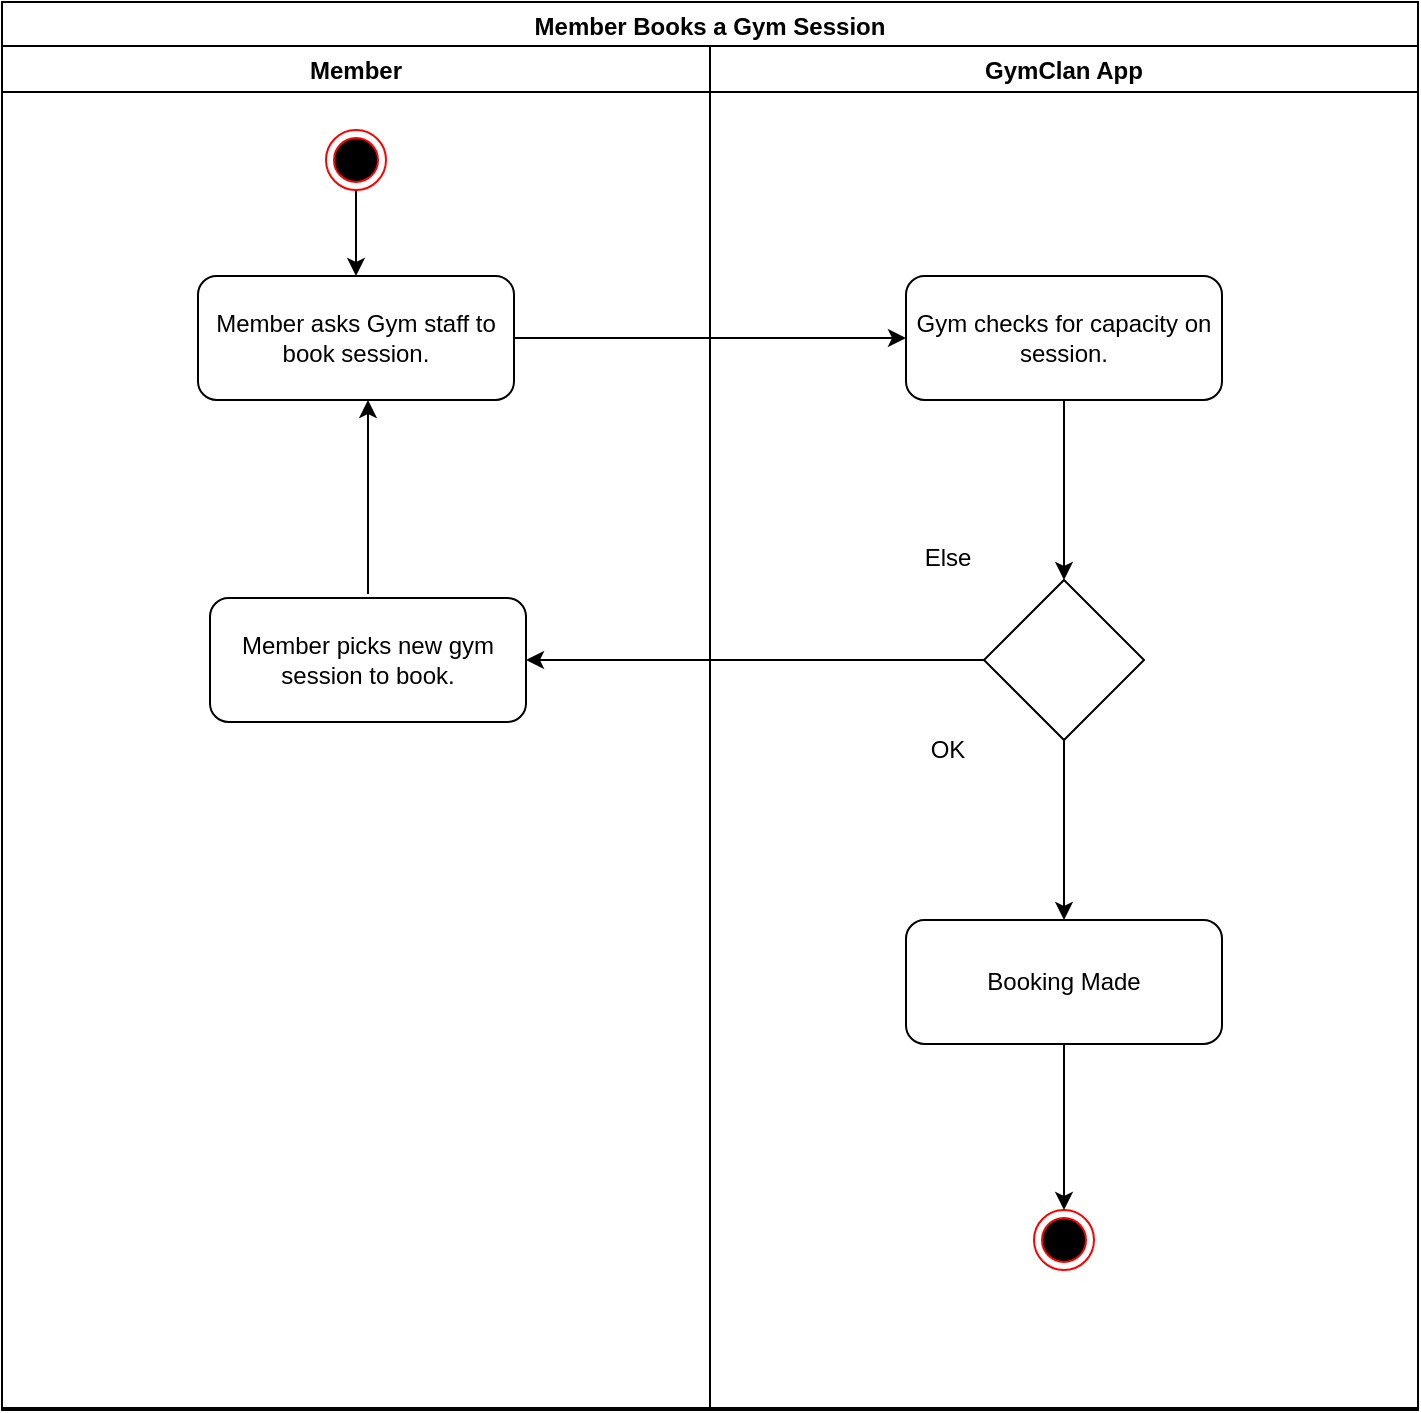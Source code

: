 <mxfile version="14.7.2" type="github">
  <diagram id="prtHgNgQTEPvFCAcTncT" name="Page-1">
    <mxGraphModel dx="1019" dy="519" grid="0" gridSize="10" guides="1" tooltips="1" connect="1" arrows="1" fold="1" page="1" pageScale="1" pageWidth="827" pageHeight="1169" math="0" shadow="0">
      <root>
        <mxCell id="0" />
        <mxCell id="1" parent="0" />
        <mxCell id="hyUuhLdjXvswvjg22m1D-1" value="Member Books a Gym Session" style="swimlane;" vertex="1" parent="1">
          <mxGeometry x="65" y="344" width="708" height="703" as="geometry">
            <mxRectangle x="65" y="340" width="203" height="23" as="alternateBounds" />
          </mxGeometry>
        </mxCell>
        <mxCell id="hyUuhLdjXvswvjg22m1D-2" value="Member" style="swimlane;startSize=23;" vertex="1" parent="hyUuhLdjXvswvjg22m1D-1">
          <mxGeometry y="22" width="354" height="682" as="geometry" />
        </mxCell>
        <mxCell id="hyUuhLdjXvswvjg22m1D-18" style="edgeStyle=orthogonalEdgeStyle;rounded=0;orthogonalLoop=1;jettySize=auto;html=1;exitX=0.5;exitY=1;exitDx=0;exitDy=0;" edge="1" parent="hyUuhLdjXvswvjg22m1D-2" source="hyUuhLdjXvswvjg22m1D-5" target="hyUuhLdjXvswvjg22m1D-6">
          <mxGeometry relative="1" as="geometry" />
        </mxCell>
        <mxCell id="hyUuhLdjXvswvjg22m1D-5" value="" style="ellipse;html=1;shape=endState;fillColor=#000000;strokeColor=#ff0000;" vertex="1" parent="hyUuhLdjXvswvjg22m1D-2">
          <mxGeometry x="162" y="42" width="30" height="30" as="geometry" />
        </mxCell>
        <mxCell id="hyUuhLdjXvswvjg22m1D-6" value="Member asks Gym staff to book session." style="rounded=1;whiteSpace=wrap;html=1;" vertex="1" parent="hyUuhLdjXvswvjg22m1D-2">
          <mxGeometry x="98" y="115" width="158" height="62" as="geometry" />
        </mxCell>
        <mxCell id="hyUuhLdjXvswvjg22m1D-24" value="Member picks new gym session to book." style="rounded=1;whiteSpace=wrap;html=1;" vertex="1" parent="hyUuhLdjXvswvjg22m1D-2">
          <mxGeometry x="104" y="276" width="158" height="62" as="geometry" />
        </mxCell>
        <mxCell id="hyUuhLdjXvswvjg22m1D-3" value="GymClan App" style="swimlane;" vertex="1" parent="hyUuhLdjXvswvjg22m1D-1">
          <mxGeometry x="354" y="22" width="354" height="682" as="geometry" />
        </mxCell>
        <mxCell id="hyUuhLdjXvswvjg22m1D-4" value="" style="ellipse;html=1;shape=endState;fillColor=#000000;strokeColor=#ff0000;" vertex="1" parent="hyUuhLdjXvswvjg22m1D-3">
          <mxGeometry x="162" y="582" width="30" height="30" as="geometry" />
        </mxCell>
        <mxCell id="hyUuhLdjXvswvjg22m1D-20" style="edgeStyle=orthogonalEdgeStyle;rounded=0;orthogonalLoop=1;jettySize=auto;html=1;exitX=0.5;exitY=1;exitDx=0;exitDy=0;" edge="1" parent="hyUuhLdjXvswvjg22m1D-3" source="hyUuhLdjXvswvjg22m1D-7" target="hyUuhLdjXvswvjg22m1D-8">
          <mxGeometry relative="1" as="geometry" />
        </mxCell>
        <mxCell id="hyUuhLdjXvswvjg22m1D-7" value="Gym checks for capacity on session." style="rounded=1;whiteSpace=wrap;html=1;" vertex="1" parent="hyUuhLdjXvswvjg22m1D-3">
          <mxGeometry x="98" y="115" width="158" height="62" as="geometry" />
        </mxCell>
        <mxCell id="hyUuhLdjXvswvjg22m1D-21" style="edgeStyle=orthogonalEdgeStyle;rounded=0;orthogonalLoop=1;jettySize=auto;html=1;exitX=0.5;exitY=1;exitDx=0;exitDy=0;entryX=0.5;entryY=0;entryDx=0;entryDy=0;" edge="1" parent="hyUuhLdjXvswvjg22m1D-3" source="hyUuhLdjXvswvjg22m1D-8" target="hyUuhLdjXvswvjg22m1D-17">
          <mxGeometry relative="1" as="geometry" />
        </mxCell>
        <mxCell id="hyUuhLdjXvswvjg22m1D-8" value="" style="rhombus;whiteSpace=wrap;html=1;" vertex="1" parent="hyUuhLdjXvswvjg22m1D-3">
          <mxGeometry x="137" y="267" width="80" height="80" as="geometry" />
        </mxCell>
        <mxCell id="hyUuhLdjXvswvjg22m1D-9" value="Else" style="text;html=1;strokeColor=none;fillColor=none;align=center;verticalAlign=middle;whiteSpace=wrap;rounded=0;" vertex="1" parent="hyUuhLdjXvswvjg22m1D-3">
          <mxGeometry x="89" y="236" width="60" height="39" as="geometry" />
        </mxCell>
        <mxCell id="hyUuhLdjXvswvjg22m1D-10" value="OK" style="text;html=1;strokeColor=none;fillColor=none;align=center;verticalAlign=middle;whiteSpace=wrap;rounded=0;" vertex="1" parent="hyUuhLdjXvswvjg22m1D-3">
          <mxGeometry x="89" y="332" width="60" height="39" as="geometry" />
        </mxCell>
        <mxCell id="hyUuhLdjXvswvjg22m1D-22" style="edgeStyle=orthogonalEdgeStyle;rounded=0;orthogonalLoop=1;jettySize=auto;html=1;exitX=0.5;exitY=1;exitDx=0;exitDy=0;entryX=0.5;entryY=0;entryDx=0;entryDy=0;" edge="1" parent="hyUuhLdjXvswvjg22m1D-3" source="hyUuhLdjXvswvjg22m1D-17" target="hyUuhLdjXvswvjg22m1D-4">
          <mxGeometry relative="1" as="geometry" />
        </mxCell>
        <mxCell id="hyUuhLdjXvswvjg22m1D-17" value="Booking Made" style="rounded=1;whiteSpace=wrap;html=1;" vertex="1" parent="hyUuhLdjXvswvjg22m1D-3">
          <mxGeometry x="98" y="437" width="158" height="62" as="geometry" />
        </mxCell>
        <mxCell id="hyUuhLdjXvswvjg22m1D-25" style="edgeStyle=orthogonalEdgeStyle;rounded=0;orthogonalLoop=1;jettySize=auto;html=1;exitX=1;exitY=0.5;exitDx=0;exitDy=0;entryX=0;entryY=0.5;entryDx=0;entryDy=0;" edge="1" parent="hyUuhLdjXvswvjg22m1D-1" source="hyUuhLdjXvswvjg22m1D-6" target="hyUuhLdjXvswvjg22m1D-7">
          <mxGeometry relative="1" as="geometry" />
        </mxCell>
        <mxCell id="hyUuhLdjXvswvjg22m1D-27" style="edgeStyle=orthogonalEdgeStyle;rounded=0;orthogonalLoop=1;jettySize=auto;html=1;exitX=0;exitY=0.5;exitDx=0;exitDy=0;" edge="1" parent="hyUuhLdjXvswvjg22m1D-1" source="hyUuhLdjXvswvjg22m1D-8" target="hyUuhLdjXvswvjg22m1D-24">
          <mxGeometry relative="1" as="geometry" />
        </mxCell>
        <mxCell id="hyUuhLdjXvswvjg22m1D-29" style="edgeStyle=orthogonalEdgeStyle;rounded=0;orthogonalLoop=1;jettySize=auto;html=1;" edge="1" parent="1">
          <mxGeometry relative="1" as="geometry">
            <mxPoint x="248" y="543" as="targetPoint" />
            <mxPoint x="248" y="640" as="sourcePoint" />
          </mxGeometry>
        </mxCell>
      </root>
    </mxGraphModel>
  </diagram>
</mxfile>

